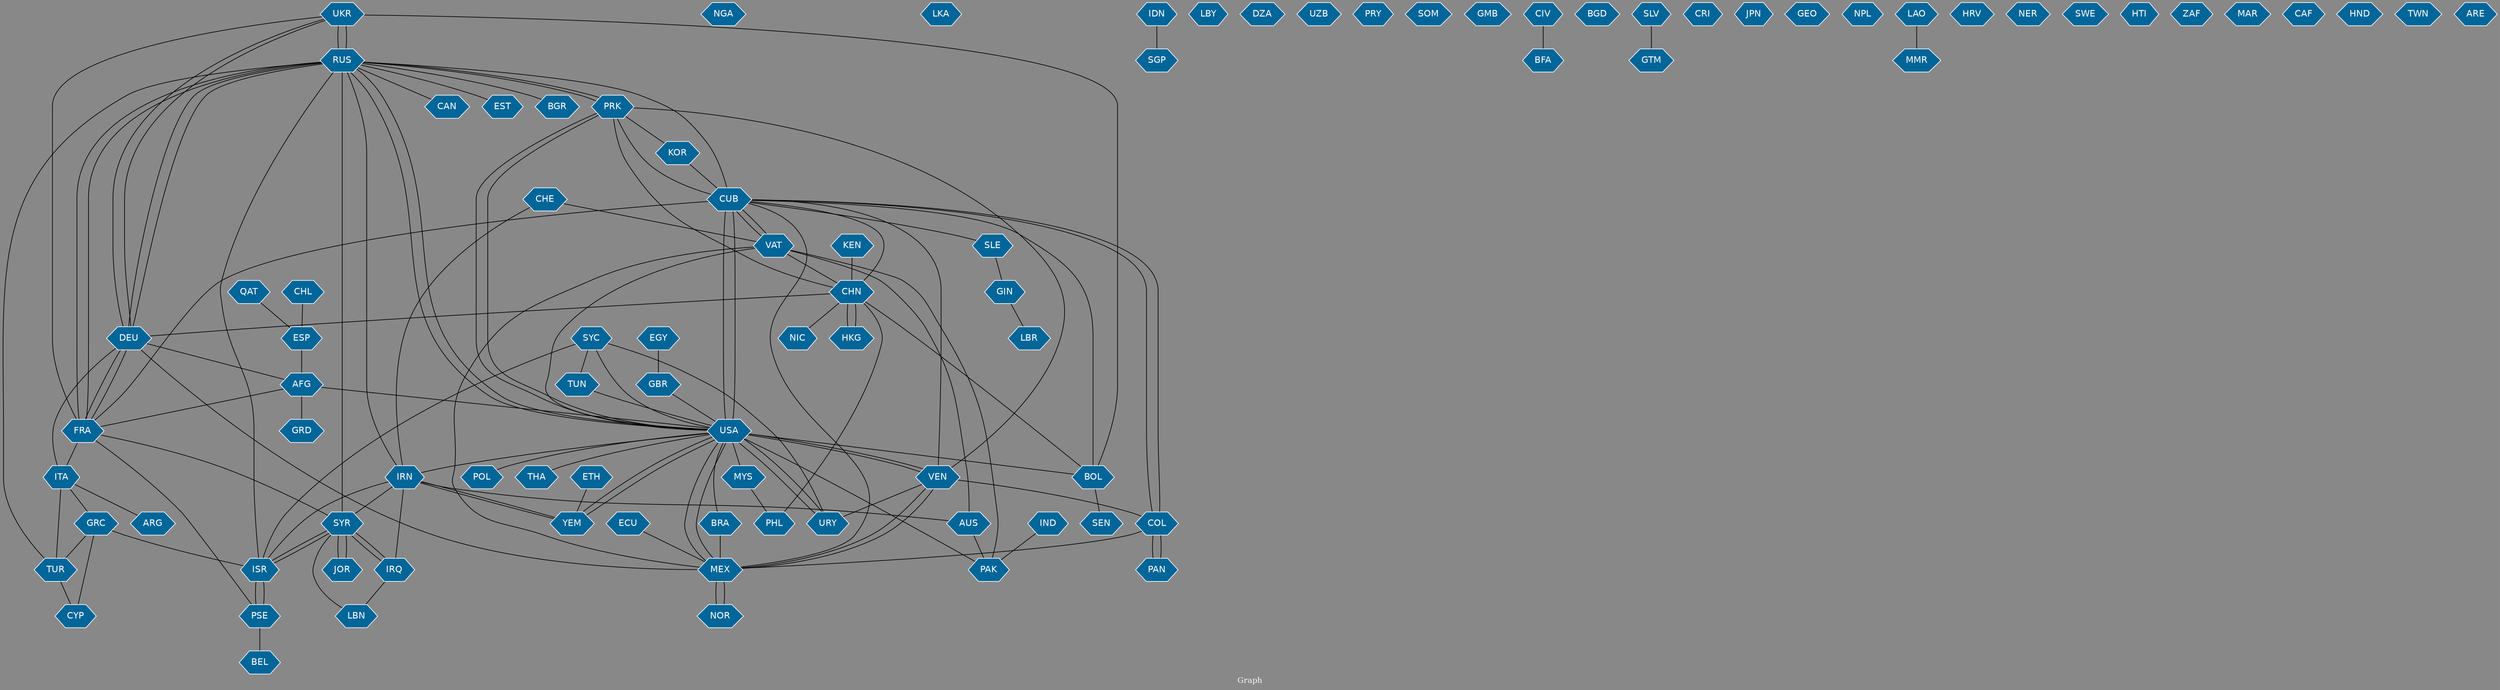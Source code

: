 // Countries together in item graph
graph {
	graph [bgcolor="#888888" fontcolor=white fontsize=12 label="Graph" outputorder=edgesfirst overlap=prism]
	node [color=white fillcolor="#006699" fontcolor=white fontname=Helvetica shape=hexagon style=filled]
	edge [arrowhead=open color=black fontcolor=white fontname=Courier fontsize=12]
		UKR [label=UKR]
		RUS [label=RUS]
		NGA [label=NGA]
		VAT [label=VAT]
		PRK [label=PRK]
		USA [label=USA]
		LKA [label=LKA]
		CUB [label=CUB]
		ARG [label=ARG]
		VEN [label=VEN]
		ITA [label=ITA]
		IDN [label=IDN]
		LBR [label=LBR]
		PHL [label=PHL]
		MEX [label=MEX]
		NOR [label=NOR]
		JOR [label=JOR]
		SYR [label=SYR]
		COL [label=COL]
		IRQ [label=IRQ]
		LBN [label=LBN]
		ISR [label=ISR]
		ESP [label=ESP]
		MYS [label=MYS]
		AFG [label=AFG]
		BOL [label=BOL]
		FRA [label=FRA]
		LBY [label=LBY]
		BRA [label=BRA]
		YEM [label=YEM]
		EGY [label=EGY]
		CHN [label=CHN]
		TUR [label=TUR]
		DZA [label=DZA]
		DEU [label=DEU]
		PAK [label=PAK]
		GBR [label=GBR]
		UZB [label=UZB]
		HKG [label=HKG]
		KOR [label=KOR]
		PRY [label=PRY]
		CHL [label=CHL]
		PSE [label=PSE]
		NIC [label=NIC]
		AUS [label=AUS]
		GRD [label=GRD]
		ETH [label=ETH]
		BEL [label=BEL]
		SOM [label=SOM]
		CAN [label=CAN]
		POL [label=POL]
		URY [label=URY]
		GMB [label=GMB]
		IND [label=IND]
		PAN [label=PAN]
		CIV [label=CIV]
		BFA [label=BFA]
		THA [label=THA]
		TUN [label=TUN]
		BGD [label=BGD]
		SLE [label=SLE]
		GIN [label=GIN]
		SLV [label=SLV]
		GTM [label=GTM]
		CRI [label=CRI]
		JPN [label=JPN]
		SEN [label=SEN]
		ECU [label=ECU]
		GRC [label=GRC]
		GEO [label=GEO]
		NPL [label=NPL]
		LAO [label=LAO]
		MMR [label=MMR]
		IRN [label=IRN]
		HRV [label=HRV]
		NER [label=NER]
		SYC [label=SYC]
		CHE [label=CHE]
		KEN [label=KEN]
		SWE [label=SWE]
		HTI [label=HTI]
		SGP [label=SGP]
		EST [label=EST]
		BGR [label=BGR]
		ZAF [label=ZAF]
		MAR [label=MAR]
		CAF [label=CAF]
		HND [label=HND]
		TWN [label=TWN]
		ARE [label=ARE]
		QAT [label=QAT]
		CYP [label=CYP]
			SYC -- TUN [weight=1]
			COL -- MEX [weight=2]
			VEN -- USA [weight=3]
			USA -- THA [weight=1]
			MEX -- VEN [weight=2]
			ESP -- AFG [weight=1]
			URY -- USA [weight=3]
			SYR -- IRQ [weight=1]
			IRQ -- LBN [weight=1]
			RUS -- CAN [weight=1]
			IND -- PAK [weight=1]
			AFG -- USA [weight=3]
			LAO -- MMR [weight=1]
			SYR -- ISR [weight=1]
			CUB -- SLE [weight=1]
			CIV -- BFA [weight=1]
			CHN -- DEU [weight=1]
			SYR -- LBN [weight=1]
			RUS -- DEU [weight=1]
			IRN -- ISR [weight=1]
			NOR -- MEX [weight=1]
			CHN -- PRK [weight=1]
			USA -- VAT [weight=1]
			RUS -- IRN [weight=2]
			RUS -- ISR [weight=1]
			JOR -- SYR [weight=1]
			USA -- YEM [weight=4]
			MYS -- PHL [weight=1]
			AUS -- PAK [weight=1]
			PRK -- USA [weight=4]
			BOL -- CUB [weight=2]
			IRN -- AUS [weight=1]
			USA -- IRN [weight=1]
			RUS -- CUB [weight=1]
			DEU -- RUS [weight=2]
			COL -- CUB [weight=1]
			BRA -- MEX [weight=2]
			GRC -- TUR [weight=1]
			CHN -- BOL [weight=1]
			BOL -- SEN [weight=1]
			RUS -- SYR [weight=2]
			DEU -- ITA [weight=1]
			YEM -- IRN [weight=1]
			RUS -- TUR [weight=1]
			VEN -- MEX [weight=1]
			KOR -- CUB [weight=1]
			CHL -- ESP [weight=1]
			KEN -- CHN [weight=1]
			SLE -- GIN [weight=1]
			EGY -- GBR [weight=1]
			CUB -- VAT [weight=3]
			GRC -- ISR [weight=1]
			USA -- RUS [weight=4]
			RUS -- PRK [weight=1]
			IRQ -- SYR [weight=1]
			PSE -- ISR [weight=3]
			HKG -- CHN [weight=1]
			GRC -- CYP [weight=1]
			VAT -- PAK [weight=1]
			GIN -- LBR [weight=1]
			IDN -- SGP [weight=1]
			IRN -- SYR [weight=2]
			IRN -- YEM [weight=1]
			FRA -- DEU [weight=2]
			CHN -- CUB [weight=2]
			TUN -- USA [weight=1]
			CHN -- NIC [weight=1]
			DEU -- AFG [weight=1]
			DEU -- FRA [weight=1]
			PSE -- FRA [weight=2]
			ISR -- PSE [weight=2]
			AFG -- FRA [weight=1]
			USA -- MYS [weight=1]
			ITA -- TUR [weight=2]
			CUB -- USA [weight=9]
			IRN -- IRQ [weight=1]
			VAT -- AUS [weight=1]
			DEU -- UKR [weight=2]
			TUR -- CYP [weight=1]
			SYR -- JOR [weight=1]
			QAT -- ESP [weight=1]
			CHE -- IRN [weight=1]
			FRA -- SYR [weight=1]
			MEX -- USA [weight=2]
			USA -- MEX [weight=1]
			VAT -- CHN [weight=1]
			COL -- PAN [weight=1]
			SLV -- GTM [weight=1]
			PAN -- COL [weight=1]
			PRK -- KOR [weight=2]
			RUS -- UKR [weight=4]
			FRA -- RUS [weight=4]
			VEN -- URY [weight=1]
			ITA -- ARG [weight=1]
			VAT -- CUB [weight=2]
			MEX -- VAT [weight=1]
			USA -- BRA [weight=1]
			USA -- BOL [weight=1]
			ECU -- MEX [weight=1]
			GBR -- USA [weight=1]
			USA -- PAK [weight=1]
			RUS -- EST [weight=1]
			VEN -- CUB [weight=4]
			USA -- PRK [weight=1]
			BOL -- UKR [weight=1]
			FRA -- ITA [weight=1]
			UKR -- DEU [weight=1]
			MEX -- NOR [weight=2]
			UKR -- RUS [weight=4]
			ITA -- GRC [weight=1]
			CUB -- FRA [weight=1]
			ISR -- SYR [weight=1]
			RUS -- FRA [weight=1]
			CHE -- VAT [weight=1]
			USA -- POL [weight=1]
			VEN -- COL [weight=1]
			RUS -- BGR [weight=1]
			CUB -- COL [weight=1]
			AFG -- GRD [weight=1]
			ETH -- YEM [weight=1]
			YEM -- USA [weight=2]
			RUS -- USA [weight=2]
			USA -- CUB [weight=15]
			VEN -- PRK [weight=1]
			PSE -- BEL [weight=1]
			USA -- VEN [weight=1]
			SYC -- ISR [weight=1]
			SYC -- URY [weight=1]
			CUB -- PRK [weight=1]
			PHL -- CHN [weight=1]
			USA -- URY [weight=2]
			SYC -- USA [weight=1]
			PRK -- RUS [weight=1]
			MEX -- CUB [weight=2]
			FRA -- UKR [weight=3]
			MEX -- DEU [weight=1]
			CHN -- HKG [weight=1]
}
